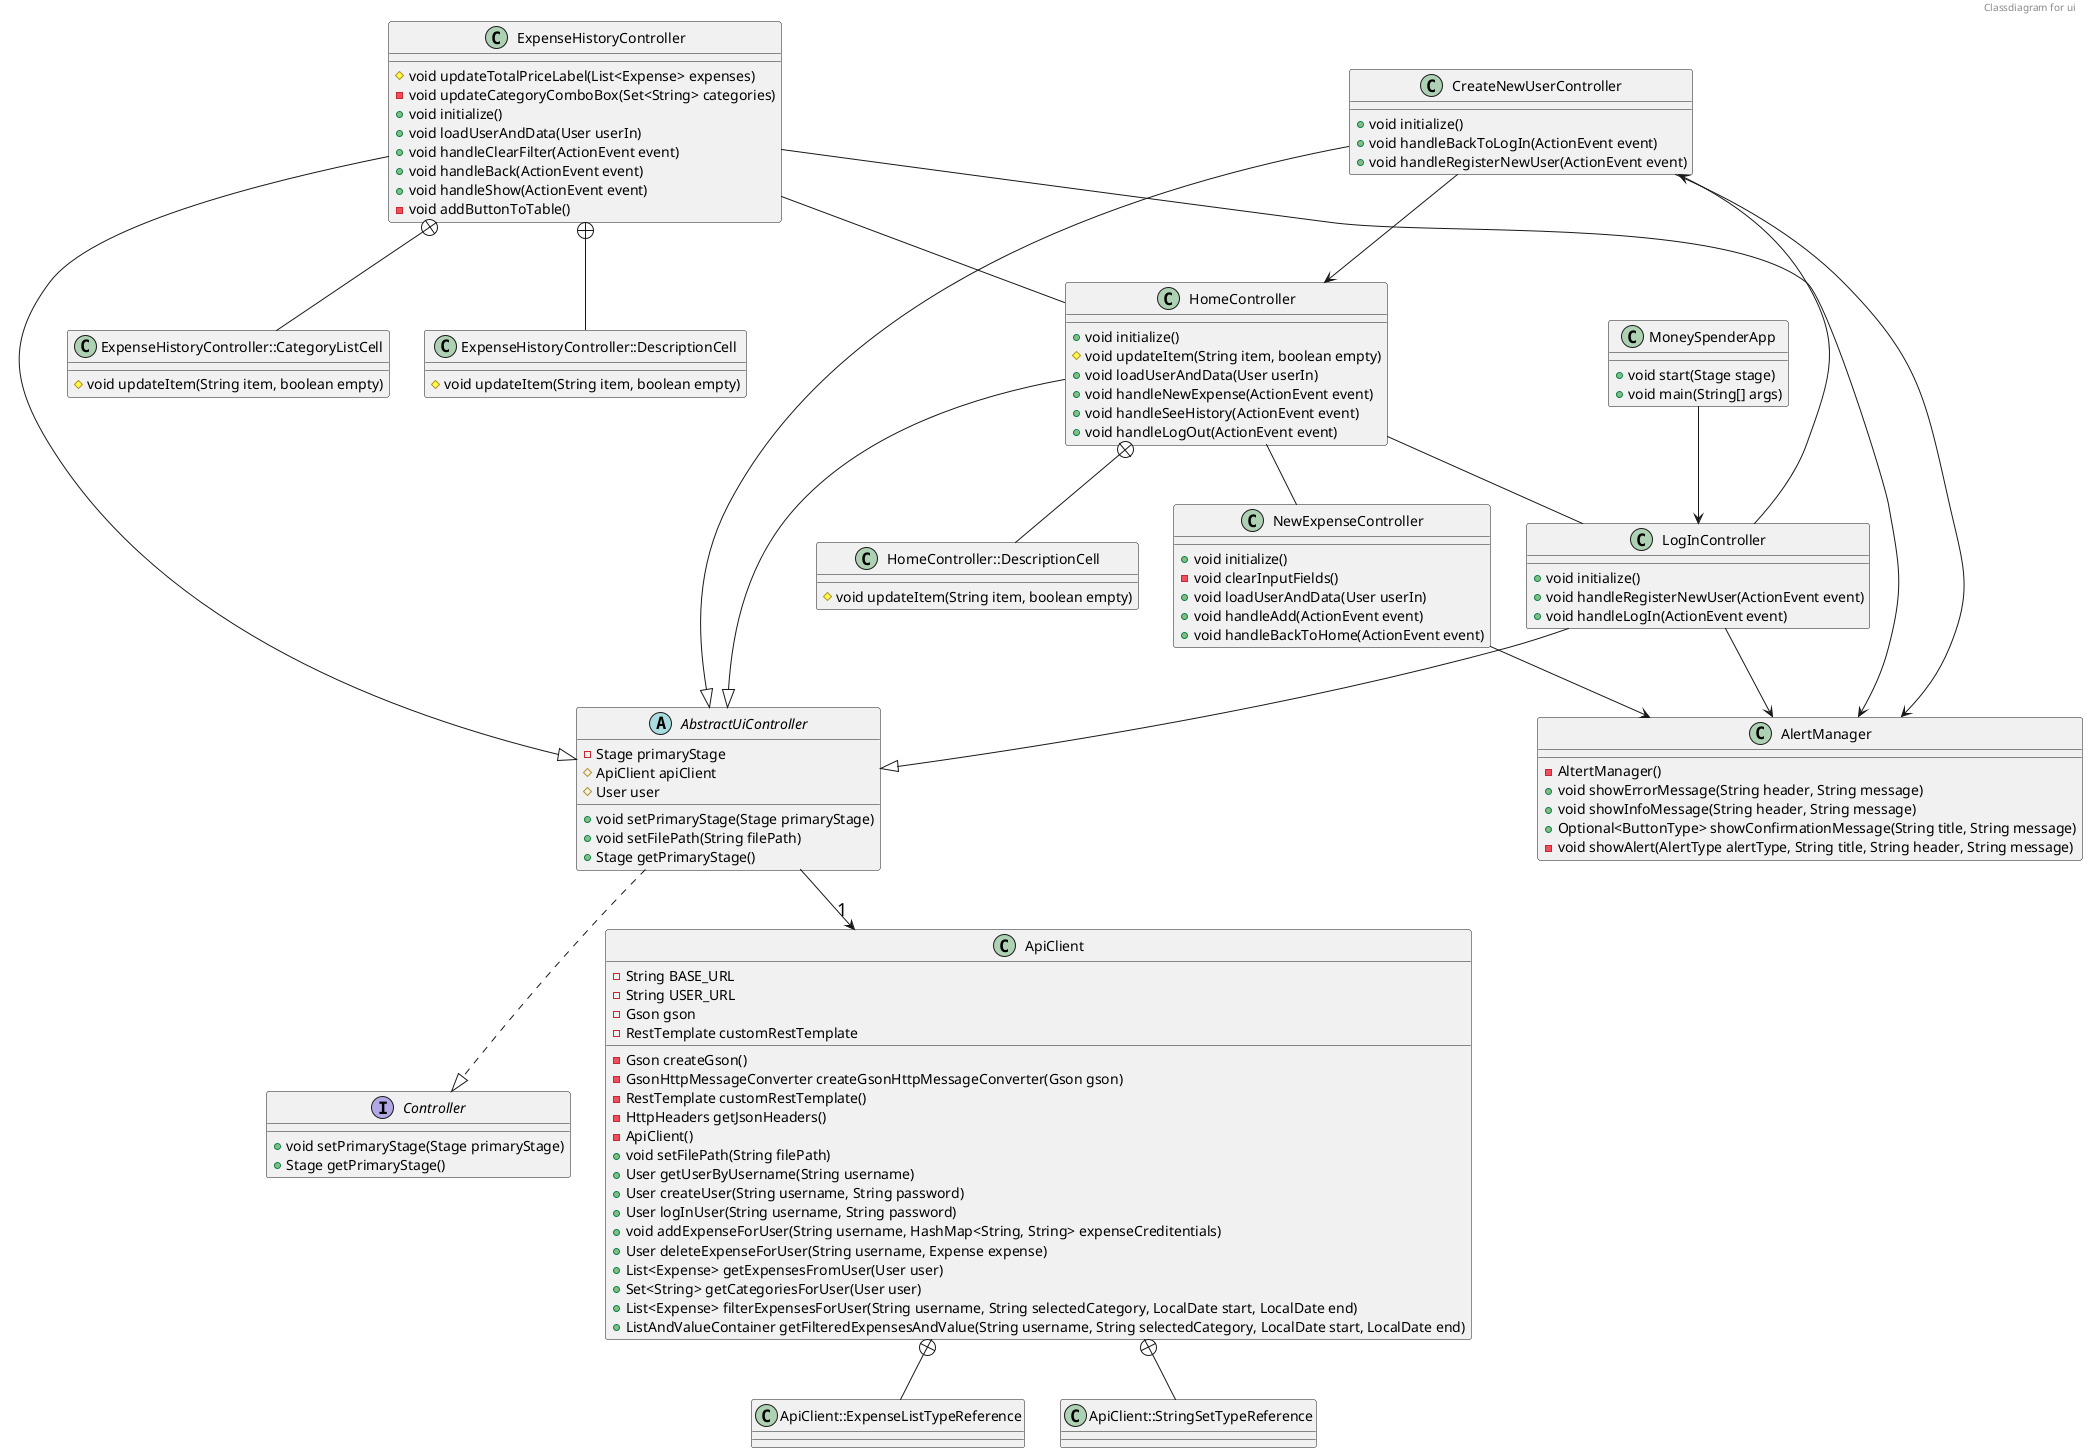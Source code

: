 @startuml ClassDiagramUi
header Classdiagram for ui
    skinparam classArrowFontSize 18
    class CreateNewUserController {
        + void initialize()
        + void handleBackToLogIn(ActionEvent event)
        + void handleRegisterNewUser(ActionEvent event)
    }

    class ExpenseHistoryController {
        # void updateTotalPriceLabel(List<Expense> expenses)
        - void updateCategoryComboBox(Set<String> categories)
        + void initialize()
        + void loadUserAndData(User userIn)
        + void handleClearFilter(ActionEvent event)
        + void handleBack(ActionEvent event)
        + void handleShow(ActionEvent event)
        - void addButtonToTable()
    }

    class ExpenseHistoryController::DescriptionCell {
        # void updateItem(String item, boolean empty)
    }

    class ExpenseHistoryController::CategoryListCell {
        # void updateItem(String item, boolean empty)
    }

    class HomeController {
        + void initialize()
        # void updateItem(String item, boolean empty)
        + void loadUserAndData(User userIn)
        + void handleNewExpense(ActionEvent event)
        + void handleSeeHistory(ActionEvent event)
        + void handleLogOut(ActionEvent event)
    }

    class HomeController::DescriptionCell {
        # void updateItem(String item, boolean empty)
    }

    class LogInController {
        + void initialize()
        + void handleRegisterNewUser(ActionEvent event)
        + void handleLogIn(ActionEvent event)
    }

    class NewExpenseController {
        + void initialize()
        - void clearInputFields()
        + void loadUserAndData(User userIn)
        + void handleAdd(ActionEvent event)
        + void handleBackToHome(ActionEvent event)
    }

    class AlertManager {
        - AltertManager()
        + void showErrorMessage(String header, String message)
        + void showInfoMessage(String header, String message)
        + Optional<ButtonType> showConfirmationMessage(String title, String message)
        - void showAlert(AlertType alertType, String title, String header, String message)
    }

    interface Controller {
        + void setPrimaryStage(Stage primaryStage)
        + Stage getPrimaryStage()
    }

    abstract AbstractUiController {
        - Stage primaryStage
        # ApiClient apiClient
        # User user
        + void setPrimaryStage(Stage primaryStage)
        + void setFilePath(String filePath)
        + Stage getPrimaryStage()
    }


    class ApiClient {
        - String BASE_URL
        - String USER_URL
        - Gson gson
        - RestTemplate customRestTemplate
        - Gson createGson()
        - GsonHttpMessageConverter createGsonHttpMessageConverter(Gson gson)
        - RestTemplate customRestTemplate()
        - HttpHeaders getJsonHeaders()
        - ApiClient()
        + void setFilePath(String filePath)
        + User getUserByUsername(String username)
        + User createUser(String username, String password)
        + User logInUser(String username, String password)
        + void addExpenseForUser(String username, HashMap<String, String> expenseCreditentials)
        + User deleteExpenseForUser(String username, Expense expense)
        + List<Expense> getExpensesFromUser(User user)
        + Set<String> getCategoriesForUser(User user)
        + List<Expense> filterExpensesForUser(String username, String selectedCategory, LocalDate start, LocalDate end)
        + ListAndValueContainer getFilteredExpensesAndValue(String username, String selectedCategory, LocalDate start, LocalDate end)
    }

    class ApiClient::ExpenseListTypeReference {

    }

    class ApiClient::StringSetTypeReference {

    }

    class MoneySpenderApp {
        + void start(Stage stage)
        + void main(String[] args)
    }
    

AbstractUiController ..|> Controller
AbstractUiController --> "1" ApiClient 
CreateNewUserController --|> AbstractUiController
CreateNewUserController --> HomeController
CreateNewUserController --> AlertManager
ExpenseHistoryController --|> AbstractUiController
ExpenseHistoryController -- HomeController 
ExpenseHistoryController --> AlertManager 
ExpenseHistoryController +-- ExpenseHistoryController::DescriptionCell
ExpenseHistoryController +-- ExpenseHistoryController::CategoryListCell
HomeController --|> AbstractUiController 
HomeController -- NewExpenseController
HomeController -- LogInController
HomeController +-- HomeController::DescriptionCell
LogInController --|> AbstractUiController 
LogInController --> AlertManager 
LogInController --> CreateNewUserController
MoneySpenderApp --> LogInController 
NewExpenseController --> AlertManager
ApiClient +-- ApiClient::ExpenseListTypeReference
ApiClient +-- ApiClient::StringSetTypeReference


@enduml
